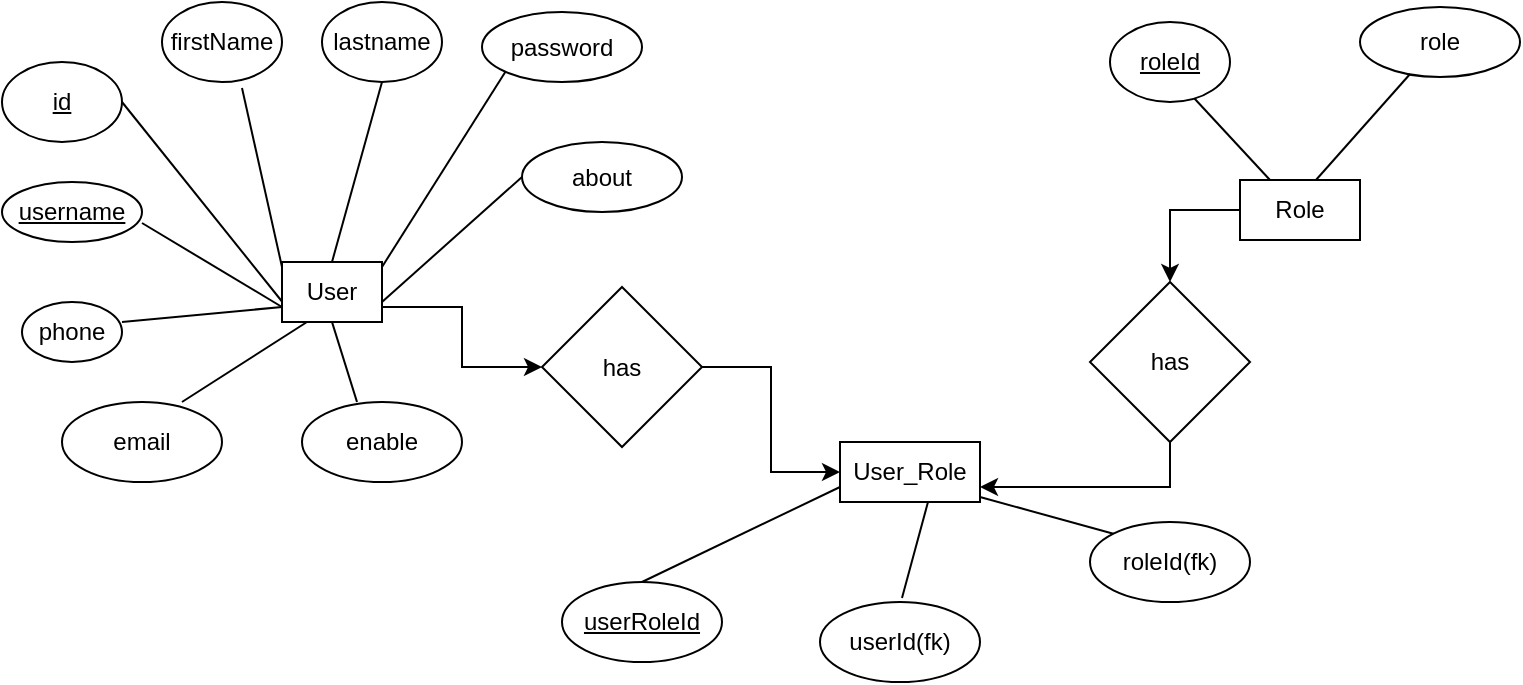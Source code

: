 <mxfile>
    <diagram id="Lpua1kD_nWricbDaRLUo" name="Page-1">
        <mxGraphModel dx="820" dy="422" grid="1" gridSize="10" guides="1" tooltips="1" connect="1" arrows="1" fold="1" page="1" pageScale="1" pageWidth="827" pageHeight="1169" math="0" shadow="0">
            <root>
                <mxCell id="0"/>
                <mxCell id="1" parent="0"/>
                <mxCell id="47" style="edgeStyle=orthogonalEdgeStyle;rounded=0;orthogonalLoop=1;jettySize=auto;html=1;exitX=1;exitY=0.75;exitDx=0;exitDy=0;entryX=0;entryY=0.5;entryDx=0;entryDy=0;" edge="1" parent="1" source="2" target="38">
                    <mxGeometry relative="1" as="geometry"/>
                </mxCell>
                <mxCell id="2" value="User" style="rounded=0;whiteSpace=wrap;html=1;" vertex="1" parent="1">
                    <mxGeometry x="140" y="210" width="50" height="30" as="geometry"/>
                </mxCell>
                <mxCell id="3" value="&lt;u&gt;id&lt;/u&gt;" style="ellipse;whiteSpace=wrap;html=1;" vertex="1" parent="1">
                    <mxGeometry y="110" width="60" height="40" as="geometry"/>
                </mxCell>
                <mxCell id="5" value="firstName" style="ellipse;whiteSpace=wrap;html=1;" vertex="1" parent="1">
                    <mxGeometry x="80" y="80" width="60" height="40" as="geometry"/>
                </mxCell>
                <mxCell id="6" value="&lt;u&gt;username&lt;/u&gt;" style="ellipse;whiteSpace=wrap;html=1;" vertex="1" parent="1">
                    <mxGeometry y="170" width="70" height="30" as="geometry"/>
                </mxCell>
                <mxCell id="7" value="phone" style="ellipse;whiteSpace=wrap;html=1;" vertex="1" parent="1">
                    <mxGeometry x="10" y="230" width="50" height="30" as="geometry"/>
                </mxCell>
                <mxCell id="8" value="lastname" style="ellipse;whiteSpace=wrap;html=1;" vertex="1" parent="1">
                    <mxGeometry x="160" y="80" width="60" height="40" as="geometry"/>
                </mxCell>
                <mxCell id="9" value="password" style="ellipse;whiteSpace=wrap;html=1;" vertex="1" parent="1">
                    <mxGeometry x="240" y="85" width="80" height="35" as="geometry"/>
                </mxCell>
                <mxCell id="11" value="email" style="ellipse;whiteSpace=wrap;html=1;" vertex="1" parent="1">
                    <mxGeometry x="30" y="280" width="80" height="40" as="geometry"/>
                </mxCell>
                <mxCell id="12" value="enable" style="ellipse;whiteSpace=wrap;html=1;" vertex="1" parent="1">
                    <mxGeometry x="150" y="280" width="80" height="40" as="geometry"/>
                </mxCell>
                <mxCell id="22" value="about" style="ellipse;whiteSpace=wrap;html=1;" vertex="1" parent="1">
                    <mxGeometry x="260" y="150" width="80" height="35" as="geometry"/>
                </mxCell>
                <mxCell id="24" value="" style="endArrow=none;html=1;entryX=0.5;entryY=1;entryDx=0;entryDy=0;" edge="1" parent="1" target="8">
                    <mxGeometry width="50" height="50" relative="1" as="geometry">
                        <mxPoint x="165" y="210" as="sourcePoint"/>
                        <mxPoint x="215" y="160" as="targetPoint"/>
                    </mxGeometry>
                </mxCell>
                <mxCell id="25" value="" style="endArrow=none;html=1;entryX=0;entryY=1;entryDx=0;entryDy=0;" edge="1" parent="1" target="9">
                    <mxGeometry width="50" height="50" relative="1" as="geometry">
                        <mxPoint x="190" y="212.5" as="sourcePoint"/>
                        <mxPoint x="215" y="122.5" as="targetPoint"/>
                    </mxGeometry>
                </mxCell>
                <mxCell id="26" value="" style="endArrow=none;html=1;" edge="1" parent="1">
                    <mxGeometry width="50" height="50" relative="1" as="geometry">
                        <mxPoint x="140" y="212.5" as="sourcePoint"/>
                        <mxPoint x="120" y="123" as="targetPoint"/>
                    </mxGeometry>
                </mxCell>
                <mxCell id="27" value="" style="endArrow=none;html=1;entryX=1;entryY=0.5;entryDx=0;entryDy=0;" edge="1" parent="1" target="3">
                    <mxGeometry width="50" height="50" relative="1" as="geometry">
                        <mxPoint x="140" y="229.75" as="sourcePoint"/>
                        <mxPoint x="120" y="140.25" as="targetPoint"/>
                    </mxGeometry>
                </mxCell>
                <mxCell id="28" value="" style="endArrow=none;html=1;exitX=0;exitY=0.75;exitDx=0;exitDy=0;" edge="1" parent="1" source="2">
                    <mxGeometry width="50" height="50" relative="1" as="geometry">
                        <mxPoint x="90" y="280" as="sourcePoint"/>
                        <mxPoint x="70" y="190.5" as="targetPoint"/>
                    </mxGeometry>
                </mxCell>
                <mxCell id="29" value="" style="endArrow=none;html=1;exitX=0;exitY=0.75;exitDx=0;exitDy=0;" edge="1" parent="1" source="2">
                    <mxGeometry width="50" height="50" relative="1" as="geometry">
                        <mxPoint x="130" y="282" as="sourcePoint"/>
                        <mxPoint x="60" y="240" as="targetPoint"/>
                    </mxGeometry>
                </mxCell>
                <mxCell id="30" value="" style="endArrow=none;html=1;exitX=0.25;exitY=1;exitDx=0;exitDy=0;" edge="1" parent="1" source="2">
                    <mxGeometry width="50" height="50" relative="1" as="geometry">
                        <mxPoint x="170" y="272.5" as="sourcePoint"/>
                        <mxPoint x="90" y="280" as="targetPoint"/>
                    </mxGeometry>
                </mxCell>
                <mxCell id="31" value="" style="endArrow=none;html=1;exitX=0.5;exitY=1;exitDx=0;exitDy=0;" edge="1" parent="1" source="2">
                    <mxGeometry width="50" height="50" relative="1" as="geometry">
                        <mxPoint x="240" y="240" as="sourcePoint"/>
                        <mxPoint x="177.5" y="280" as="targetPoint"/>
                    </mxGeometry>
                </mxCell>
                <mxCell id="32" value="" style="endArrow=none;html=1;entryX=0;entryY=0.5;entryDx=0;entryDy=0;" edge="1" parent="1" target="22">
                    <mxGeometry width="50" height="50" relative="1" as="geometry">
                        <mxPoint x="190" y="230" as="sourcePoint"/>
                        <mxPoint x="251.309" y="132.194" as="targetPoint"/>
                    </mxGeometry>
                </mxCell>
                <mxCell id="51" style="edgeStyle=orthogonalEdgeStyle;rounded=0;orthogonalLoop=1;jettySize=auto;html=1;exitX=0;exitY=0.5;exitDx=0;exitDy=0;entryX=0.5;entryY=0;entryDx=0;entryDy=0;" edge="1" parent="1" source="33" target="50">
                    <mxGeometry relative="1" as="geometry"/>
                </mxCell>
                <mxCell id="33" value="Role" style="rounded=0;whiteSpace=wrap;html=1;" vertex="1" parent="1">
                    <mxGeometry x="619" y="169" width="60" height="30" as="geometry"/>
                </mxCell>
                <mxCell id="35" value="role" style="ellipse;whiteSpace=wrap;html=1;" vertex="1" parent="1">
                    <mxGeometry x="679" y="82.5" width="80" height="35" as="geometry"/>
                </mxCell>
                <mxCell id="36" value="" style="endArrow=none;html=1;entryX=0.25;entryY=0;entryDx=0;entryDy=0;exitX=0.7;exitY=0.95;exitDx=0;exitDy=0;exitPerimeter=0;" edge="1" parent="1" source="49" target="33">
                    <mxGeometry width="50" height="50" relative="1" as="geometry">
                        <mxPoint x="584" y="231.5" as="sourcePoint"/>
                        <mxPoint x="634" y="181.5" as="targetPoint"/>
                    </mxGeometry>
                </mxCell>
                <mxCell id="37" value="" style="endArrow=none;html=1;entryX=0.633;entryY=0;entryDx=0;entryDy=0;exitX=0.313;exitY=0.957;exitDx=0;exitDy=0;exitPerimeter=0;entryPerimeter=0;" edge="1" parent="1" source="35" target="33">
                    <mxGeometry width="50" height="50" relative="1" as="geometry">
                        <mxPoint x="645" y="231.5" as="sourcePoint"/>
                        <mxPoint x="679" y="199" as="targetPoint"/>
                    </mxGeometry>
                </mxCell>
                <mxCell id="48" style="edgeStyle=orthogonalEdgeStyle;rounded=0;orthogonalLoop=1;jettySize=auto;html=1;exitX=1;exitY=0.5;exitDx=0;exitDy=0;entryX=0;entryY=0.5;entryDx=0;entryDy=0;" edge="1" parent="1" source="38" target="40">
                    <mxGeometry relative="1" as="geometry"/>
                </mxCell>
                <mxCell id="38" value="has" style="rhombus;whiteSpace=wrap;html=1;" vertex="1" parent="1">
                    <mxGeometry x="270" y="222.5" width="80" height="80" as="geometry"/>
                </mxCell>
                <mxCell id="40" value="User_Role" style="rounded=0;whiteSpace=wrap;html=1;" vertex="1" parent="1">
                    <mxGeometry x="419" y="300" width="70" height="30" as="geometry"/>
                </mxCell>
                <mxCell id="41" value="&lt;u&gt;userRoleId&lt;/u&gt;" style="ellipse;whiteSpace=wrap;html=1;" vertex="1" parent="1">
                    <mxGeometry x="280" y="370" width="80" height="40" as="geometry"/>
                </mxCell>
                <mxCell id="42" value="userId(fk)" style="ellipse;whiteSpace=wrap;html=1;" vertex="1" parent="1">
                    <mxGeometry x="409" y="380" width="80" height="40" as="geometry"/>
                </mxCell>
                <mxCell id="43" value="roleId(fk)" style="ellipse;whiteSpace=wrap;html=1;" vertex="1" parent="1">
                    <mxGeometry x="544" y="340" width="80" height="40" as="geometry"/>
                </mxCell>
                <mxCell id="44" value="" style="endArrow=none;html=1;entryX=0;entryY=0.75;entryDx=0;entryDy=0;" edge="1" parent="1" target="40">
                    <mxGeometry width="50" height="50" relative="1" as="geometry">
                        <mxPoint x="320" y="370" as="sourcePoint"/>
                        <mxPoint x="390" y="307.5" as="targetPoint"/>
                    </mxGeometry>
                </mxCell>
                <mxCell id="45" value="" style="endArrow=none;html=1;entryX=0;entryY=0;entryDx=0;entryDy=0;" edge="1" parent="1" target="43">
                    <mxGeometry width="50" height="50" relative="1" as="geometry">
                        <mxPoint x="489" y="327.5" as="sourcePoint"/>
                        <mxPoint x="588" y="280" as="targetPoint"/>
                    </mxGeometry>
                </mxCell>
                <mxCell id="46" value="" style="endArrow=none;html=1;entryX=0;entryY=0.75;entryDx=0;entryDy=0;" edge="1" parent="1">
                    <mxGeometry width="50" height="50" relative="1" as="geometry">
                        <mxPoint x="450" y="378" as="sourcePoint"/>
                        <mxPoint x="463" y="330" as="targetPoint"/>
                    </mxGeometry>
                </mxCell>
                <mxCell id="49" value="&lt;u&gt;roleId&lt;/u&gt;" style="ellipse;whiteSpace=wrap;html=1;" vertex="1" parent="1">
                    <mxGeometry x="554" y="90" width="60" height="40" as="geometry"/>
                </mxCell>
                <mxCell id="52" style="edgeStyle=orthogonalEdgeStyle;rounded=0;orthogonalLoop=1;jettySize=auto;html=1;exitX=0.5;exitY=1;exitDx=0;exitDy=0;entryX=1;entryY=0.75;entryDx=0;entryDy=0;" edge="1" parent="1" source="50" target="40">
                    <mxGeometry relative="1" as="geometry"/>
                </mxCell>
                <mxCell id="50" value="has" style="rhombus;whiteSpace=wrap;html=1;" vertex="1" parent="1">
                    <mxGeometry x="544" y="220" width="80" height="80" as="geometry"/>
                </mxCell>
            </root>
        </mxGraphModel>
    </diagram>
</mxfile>